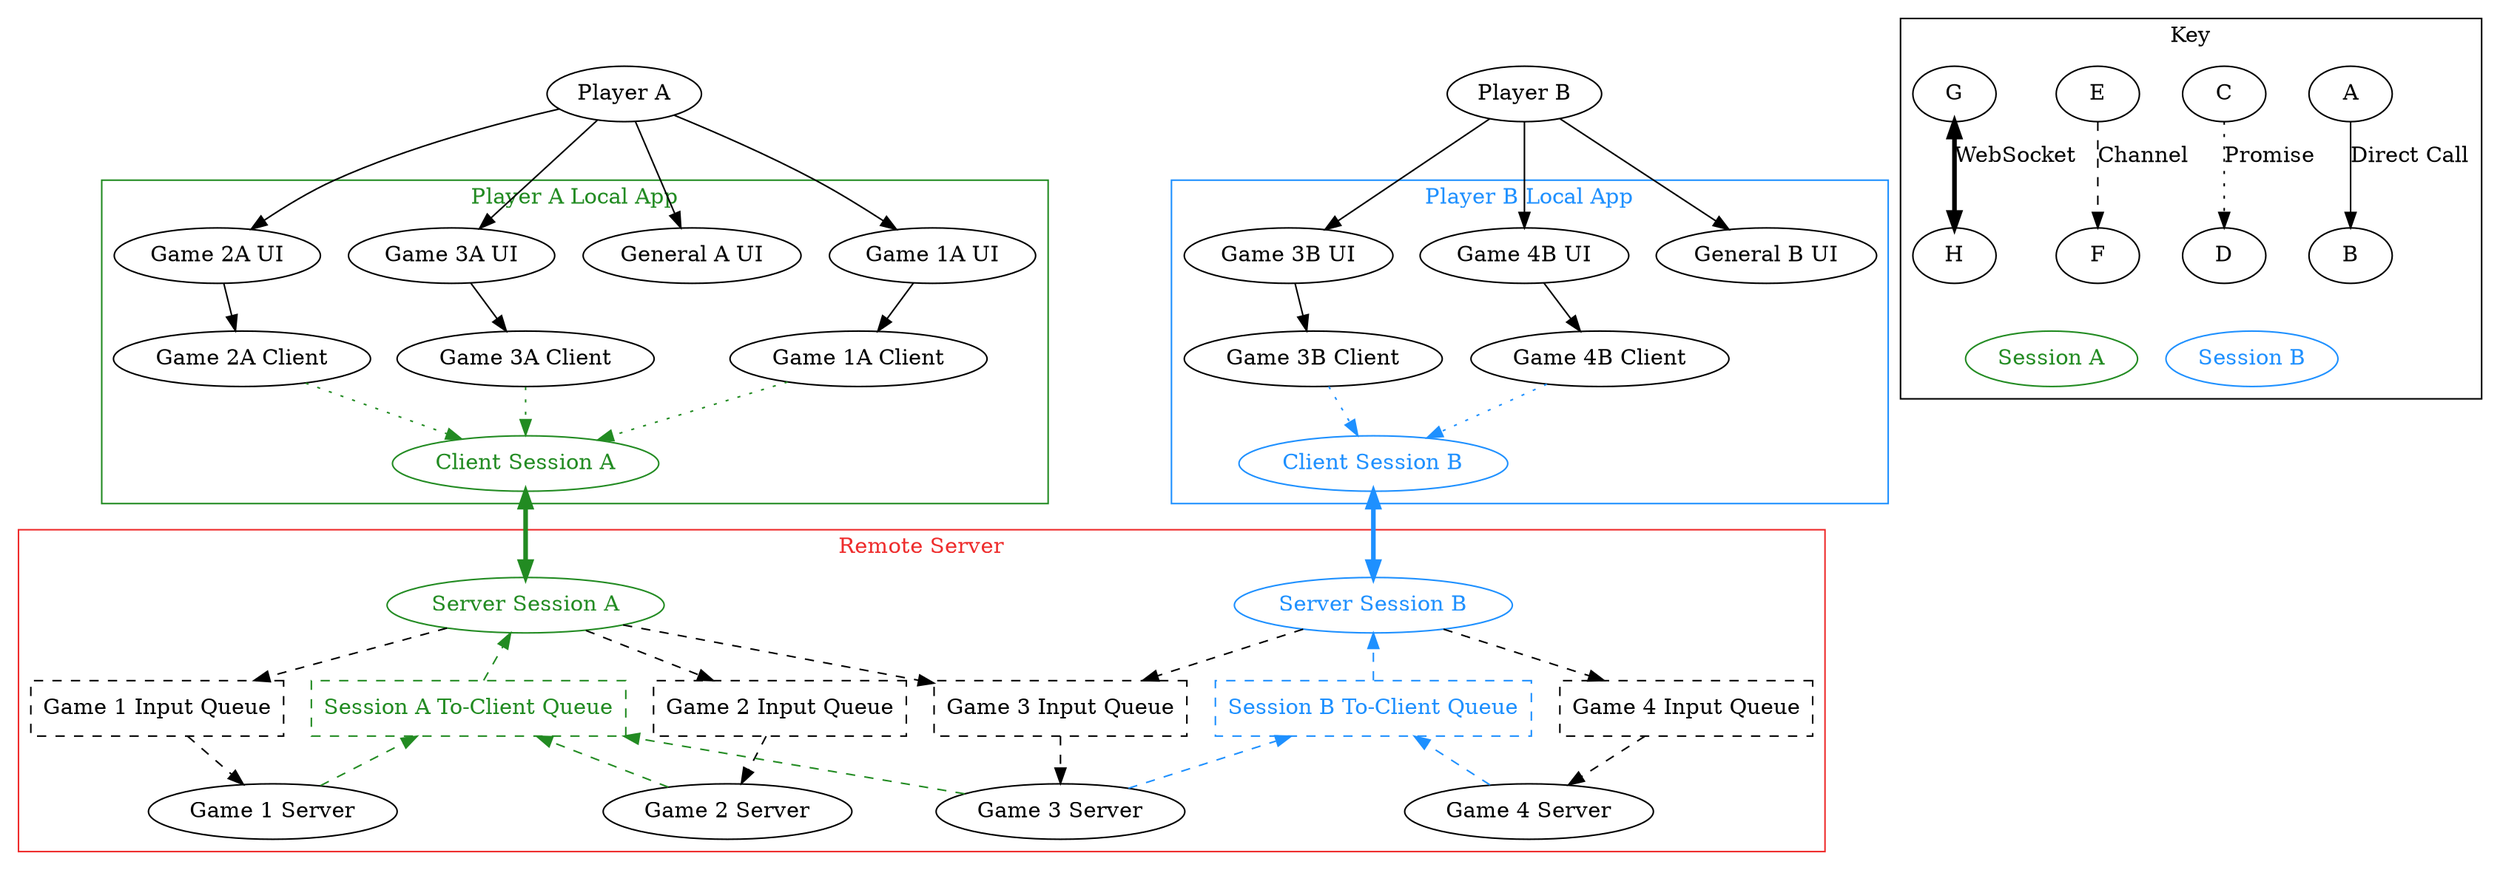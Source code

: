 // Reviewed 2021-03-03 by japhb

digraph {
    ranksep=0.4

    subgraph players {
        rank=same
        "Player A"
        "Player B"
    }

    "Player A" -> "General A UI"
    "Player A" -> "Game 1A UI"
    "Player A" -> "Game 2A UI"
    "Player A" -> "Game 3A UI"

    subgraph cluster_player_a_ui {
        color="forestgreen"
        fontcolor="forestgreen"
        label="Player A Local App"

        "General A UI"
        "Game 1A UI" -> "Game 1A Client"
        "Game 2A UI" -> "Game 2A Client"
        "Game 3A UI" -> "Game 3A Client"
        "Game 1A Client" -> "Client Session A" [style=dotted,color="forestgreen"]
        "Game 2A Client" -> "Client Session A" [style=dotted,color="forestgreen"]
        "Game 3A Client" -> "Client Session A" [style=dotted,color="forestgreen"]
        "Client Session A" [color="forestgreen",fontcolor="forestgreen"]
    }

    "Player B" -> "General B UI"
    "Player B" -> "Game 3B UI"
    "Player B" -> "Game 4B UI"

    subgraph cluster_player_b_ui {
        color="dodgerblue"
        fontcolor="dodgerblue"
        label="Player B Local App"

        "General B UI"
        "Game 3B UI" -> "Game 3B Client"
        "Game 4B UI" -> "Game 4B Client"
        "Game 3B Client" -> "Client Session B" [style=dotted,color="dodgerblue"]
        "Game 4B Client" -> "Client Session B" [style=dotted,color="dodgerblue"]
        "Client Session B" [color="dodgerblue",fontcolor="dodgerblue"]
    }

    "Client Session A" -> "Server Session A" [dir=both,penwidth=3,color="forestgreen"]
    "Client Session B" -> "Server Session B" [dir=both,penwidth=3,color="dodgerblue"]

    subgraph cluster_game_server {
        color="firebrick2"
        fontcolor="firebrick2"
        label="Remote Server"

        subgraph sessions {
            rank="same"
            "Server Session A" [color="forestgreen",fontcolor="forestgreen"]
            "Server Session B" [color="dodgerblue",fontcolor="dodgerblue"]
        }

        subgraph queues {
            rank="same"

            "Session A To-Client Queue" [shape=box,style=dashed,color="forestgreen",fontcolor="forestgreen"]
            "Game 1 Input Queue" [shape=box,style=dashed]
            "Game 2 Input Queue" [shape=box,style=dashed]
            "Game 3 Input Queue" [shape=box,style=dashed]
            "Game 4 Input Queue" [shape=box,style=dashed]
            "Session B To-Client Queue" [shape=box,style=dashed,color="dodgerblue",fontcolor="dodgerblue"]
        }

        "Server Session A" -> "Game 1 Input Queue" [style=dashed]
        "Server Session A" -> "Game 2 Input Queue" [style=dashed]
        "Server Session A" -> "Game 3 Input Queue" [style=dashed]

        "Server Session B" -> "Game 3 Input Queue" [style=dashed]
        "Server Session B" -> "Game 4 Input Queue" [style=dashed]

        "Game 1 Input Queue" -> "Game 1 Server" [style=dashed]
        "Game 2 Input Queue" -> "Game 2 Server" [style=dashed]
        "Game 3 Input Queue" -> "Game 3 Server" [style=dashed]
        "Game 4 Input Queue" -> "Game 4 Server" [style=dashed]


        "Game 1 Server" -> "Session A To-Client Queue" [style=dashed,color="forestgreen"]
        "Game 2 Server" -> "Session A To-Client Queue" [style=dashed,color="forestgreen"]
        "Game 3 Server" -> "Session A To-Client Queue" [style=dashed,color="forestgreen"]
        "Game 3 Server" -> "Session B To-Client Queue" [style=dashed,color="dodgerblue"]
        "Game 4 Server" -> "Session B To-Client Queue" [style=dashed,color="dodgerblue"]

        "Session A To-Client Queue" -> "Server Session A" [style=dashed,color="forestgreen"]
        "Session B To-Client Queue" -> "Server Session B" [style=dashed,color="dodgerblue"]
    }

    subgraph cluster_key {
        label="Key"

        "A" -> "B" [weight=10,label="Direct Call"]
        "C" -> "D" [weight=10,style=dotted,label="Promise"]
        "E" -> "F" [weight=10,style=dashed,label="Channel"]
        "G" -> "H" [weight=10,dir=both,penwidth=3,label="WebSocket"]

        "D" -> "Session A" [style="invis"]
        "D" -> "Session B" [style="invis"]
        "F" -> "Session A" [style="invis"]
        "F" -> "Session B" [style="invis"]

        "Session A" [color="forestgreen",fontcolor="forestgreen"]
        "Session B" [color="dodgerblue",fontcolor="dodgerblue"]
    }
}

